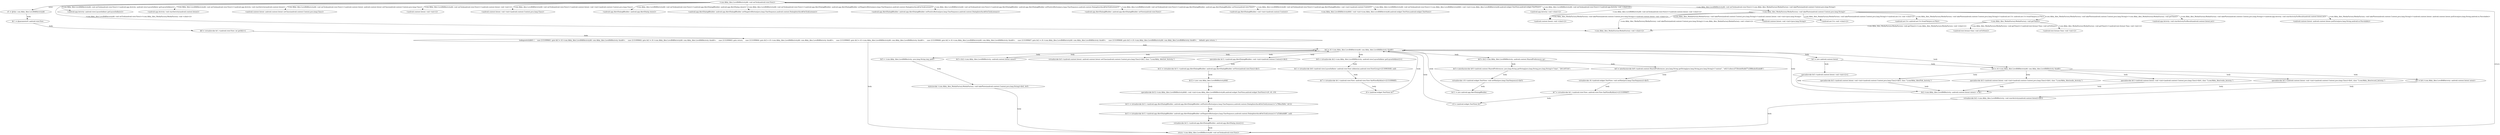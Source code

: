 digraph "<com.Abby_Alex.LoveBARActivity$4: void onClick(android.view.View)> -" {
    "<com.Abby_Alex.LoveBARActivity$4: void onClick(android.view.View)>";
    "<android.content.Intent: void <clinit>()>";
    "<com.Abby_Alex.LoveBARActivity$4: void onClick(android.view.View)>"->"<android.content.Intent: void <clinit>()>" [label="<com.Abby_Alex.LoveBARActivity$4: void onClick(android.view.View)>/<android.content.Intent: void <clinit>()>",];
    "r0 := @this: com.Abby_Alex.LoveBARActivity$4";
    "<com.Abby_Alex.LoveBARActivity$4: void onClick(android.view.View)>"->"r0 := @this: com.Abby_Alex.LoveBARActivity$4" [label="enter",];
    "$r1 := @parameter0: android.view.View";
    "r0 := @this: com.Abby_Alex.LoveBARActivity$4"->"$r1 := @parameter0: android.view.View" [label="body",];
    "$i0 = virtualinvoke $r1.<android.view.View: int getId()>()";
    "$r1 := @parameter0: android.view.View"->"$i0 = virtualinvoke $r1.<android.view.View: int getId()>()" [label="body",];
    "lookupswitch($i0) {     case 2131099661: goto $r2 = r0.<com.Abby_Alex.LoveBARActivity$4: com.Abby_Alex.LoveBARActivity this$0>;     case 2131099662: goto $r2 = r0.<com.Abby_Alex.LoveBARActivity$4: com.Abby_Alex.LoveBARActivity this$0>;     case 2131099663: goto return;     case 2131099664: goto $r2 = r0.<com.Abby_Alex.LoveBARActivity$4: com.Abby_Alex.LoveBARActivity this$0>;     case 2131099665: goto $r2 = r0.<com.Abby_Alex.LoveBARActivity$4: com.Abby_Alex.LoveBARActivity this$0>;     case 2131099666: goto $r2 = r0.<com.Abby_Alex.LoveBARActivity$4: com.Abby_Alex.LoveBARActivity this$0>;     case 2131099667: goto $r2 = r0.<com.Abby_Alex.LoveBARActivity$4: com.Abby_Alex.LoveBARActivity this$0>;     case 2131099668: goto $r2 = r0.<com.Abby_Alex.LoveBARActivity$4: com.Abby_Alex.LoveBARActivity this$0>;     default: goto return; }";
    "$i0 = virtualinvoke $r1.<android.view.View: int getId()>()"->"lookupswitch($i0) {     case 2131099661: goto $r2 = r0.<com.Abby_Alex.LoveBARActivity$4: com.Abby_Alex.LoveBARActivity this$0>;     case 2131099662: goto $r2 = r0.<com.Abby_Alex.LoveBARActivity$4: com.Abby_Alex.LoveBARActivity this$0>;     case 2131099663: goto return;     case 2131099664: goto $r2 = r0.<com.Abby_Alex.LoveBARActivity$4: com.Abby_Alex.LoveBARActivity this$0>;     case 2131099665: goto $r2 = r0.<com.Abby_Alex.LoveBARActivity$4: com.Abby_Alex.LoveBARActivity this$0>;     case 2131099666: goto $r2 = r0.<com.Abby_Alex.LoveBARActivity$4: com.Abby_Alex.LoveBARActivity this$0>;     case 2131099667: goto $r2 = r0.<com.Abby_Alex.LoveBARActivity$4: com.Abby_Alex.LoveBARActivity this$0>;     case 2131099668: goto $r2 = r0.<com.Abby_Alex.LoveBARActivity$4: com.Abby_Alex.LoveBARActivity this$0>;     default: goto return; }" [label="body",];
    "$r2 = r0.<com.Abby_Alex.LoveBARActivity$4: com.Abby_Alex.LoveBARActivity this$0>";
    "lookupswitch($i0) {     case 2131099661: goto $r2 = r0.<com.Abby_Alex.LoveBARActivity$4: com.Abby_Alex.LoveBARActivity this$0>;     case 2131099662: goto $r2 = r0.<com.Abby_Alex.LoveBARActivity$4: com.Abby_Alex.LoveBARActivity this$0>;     case 2131099663: goto return;     case 2131099664: goto $r2 = r0.<com.Abby_Alex.LoveBARActivity$4: com.Abby_Alex.LoveBARActivity this$0>;     case 2131099665: goto $r2 = r0.<com.Abby_Alex.LoveBARActivity$4: com.Abby_Alex.LoveBARActivity this$0>;     case 2131099666: goto $r2 = r0.<com.Abby_Alex.LoveBARActivity$4: com.Abby_Alex.LoveBARActivity this$0>;     case 2131099667: goto $r2 = r0.<com.Abby_Alex.LoveBARActivity$4: com.Abby_Alex.LoveBARActivity this$0>;     case 2131099668: goto $r2 = r0.<com.Abby_Alex.LoveBARActivity$4: com.Abby_Alex.LoveBARActivity this$0>;     default: goto return; }"->"$r2 = r0.<com.Abby_Alex.LoveBARActivity$4: com.Abby_Alex.LoveBARActivity this$0>" [label="body",];
    "$r3 = new android.content.Intent";
    "$r2 = r0.<com.Abby_Alex.LoveBARActivity$4: com.Abby_Alex.LoveBARActivity this$0>"->"$r3 = new android.content.Intent" [label="body",];
    "$r4 = r0.<com.Abby_Alex.LoveBARActivity$4: com.Abby_Alex.LoveBARActivity this$0>";
    "$r3 = new android.content.Intent"->"$r4 = r0.<com.Abby_Alex.LoveBARActivity$4: com.Abby_Alex.LoveBARActivity this$0>" [label="body",];
    "specialinvoke $r3.<android.content.Intent: void <init>(android.content.Context,java.lang.Class)>($r4, class \"Lcom/Abby_Alex/Edit_Activity;\")";
    "$r4 = r0.<com.Abby_Alex.LoveBARActivity$4: com.Abby_Alex.LoveBARActivity this$0>"->"specialinvoke $r3.<android.content.Intent: void <init>(android.content.Context,java.lang.Class)>($r4, class \"Lcom/Abby_Alex/Edit_Activity;\")" [label="body",];
    "$r2.<com.Abby_Alex.LoveBARActivity: android.content.Intent intent> = $r3";
    "specialinvoke $r3.<android.content.Intent: void <init>(android.content.Context,java.lang.Class)>($r4, class \"Lcom/Abby_Alex/Edit_Activity;\")"->"$r2.<com.Abby_Alex.LoveBARActivity: android.content.Intent intent> = $r3" [label="body",];
    "$r2.<com.Abby_Alex.LoveBARActivity: android.content.Intent intent> = $r3"->"$r2 = r0.<com.Abby_Alex.LoveBARActivity$4: com.Abby_Alex.LoveBARActivity this$0>" [label="body",];
    "$r2 = r0.<com.Abby_Alex.LoveBARActivity$4: com.Abby_Alex.LoveBARActivity this$0>"->"$r4 = r0.<com.Abby_Alex.LoveBARActivity$4: com.Abby_Alex.LoveBARActivity this$0>" [label="body",];
    "$r3 = $r4.<com.Abby_Alex.LoveBARActivity: android.content.Intent intent>";
    "$r4 = r0.<com.Abby_Alex.LoveBARActivity$4: com.Abby_Alex.LoveBARActivity this$0>"->"$r3 = $r4.<com.Abby_Alex.LoveBARActivity: android.content.Intent intent>" [label="body",];
    "virtualinvoke $r2.<com.Abby_Alex.LoveBARActivity: void startActivity(android.content.Intent)>($r3)";
    "$r3 = $r4.<com.Abby_Alex.LoveBARActivity: android.content.Intent intent>"->"virtualinvoke $r2.<com.Abby_Alex.LoveBARActivity: void startActivity(android.content.Intent)>($r3)" [label="body",];
    "return <com.Abby_Alex.LoveBARActivity$4: void onClick(android.view.View)>";
    "virtualinvoke $r2.<com.Abby_Alex.LoveBARActivity: void startActivity(android.content.Intent)>($r3)"->"return <com.Abby_Alex.LoveBARActivity$4: void onClick(android.view.View)>" [label="body",];
    "return <com.Abby_Alex.LoveBARActivity$4: void onClick(android.view.View)>"->"<com.Abby_Alex.LoveBARActivity$4: void onClick(android.view.View)>" [label="return",];
    "$r5 = <com.Abby_Alex.LoveBARActivity: java.lang.String img_path>";
    "$r2 = r0.<com.Abby_Alex.LoveBARActivity$4: com.Abby_Alex.LoveBARActivity this$0>"->"$r5 = <com.Abby_Alex.LoveBARActivity: java.lang.String img_path>" [label="body",];
    "staticinvoke <com.Abby_Alex_MediaFactory.MediaFactory: void takePhoto(android.content.Context,java.lang.String)>($r2, $r5)";
    "$r5 = <com.Abby_Alex.LoveBARActivity: java.lang.String img_path>"->"staticinvoke <com.Abby_Alex_MediaFactory.MediaFactory: void takePhoto(android.content.Context,java.lang.String)>($r2, $r5)" [label="body",];
    "staticinvoke <com.Abby_Alex_MediaFactory.MediaFactory: void takePhoto(android.content.Context,java.lang.String)>($r2, $r5)"->"return <com.Abby_Alex.LoveBARActivity$4: void onClick(android.view.View)>" [label="body",];
    "lookupswitch($i0) {     case 2131099661: goto $r2 = r0.<com.Abby_Alex.LoveBARActivity$4: com.Abby_Alex.LoveBARActivity this$0>;     case 2131099662: goto $r2 = r0.<com.Abby_Alex.LoveBARActivity$4: com.Abby_Alex.LoveBARActivity this$0>;     case 2131099663: goto return;     case 2131099664: goto $r2 = r0.<com.Abby_Alex.LoveBARActivity$4: com.Abby_Alex.LoveBARActivity this$0>;     case 2131099665: goto $r2 = r0.<com.Abby_Alex.LoveBARActivity$4: com.Abby_Alex.LoveBARActivity this$0>;     case 2131099666: goto $r2 = r0.<com.Abby_Alex.LoveBARActivity$4: com.Abby_Alex.LoveBARActivity this$0>;     case 2131099667: goto $r2 = r0.<com.Abby_Alex.LoveBARActivity$4: com.Abby_Alex.LoveBARActivity this$0>;     case 2131099668: goto $r2 = r0.<com.Abby_Alex.LoveBARActivity$4: com.Abby_Alex.LoveBARActivity this$0>;     default: goto return; }"->"return <com.Abby_Alex.LoveBARActivity$4: void onClick(android.view.View)>" [label="body",];
    "specialinvoke $r3.<android.content.Intent: void <init>(android.content.Context,java.lang.Class)>($r4, class \"Lcom/Abby_Alex/audio_Activity;\")";
    "$r4 = r0.<com.Abby_Alex.LoveBARActivity$4: com.Abby_Alex.LoveBARActivity this$0>"->"specialinvoke $r3.<android.content.Intent: void <init>(android.content.Context,java.lang.Class)>($r4, class \"Lcom/Abby_Alex/audio_Activity;\")" [label="body",];
    "specialinvoke $r3.<android.content.Intent: void <init>(android.content.Context,java.lang.Class)>($r4, class \"Lcom/Abby_Alex/audio_Activity;\")"->"$r2.<com.Abby_Alex.LoveBARActivity: android.content.Intent intent> = $r3" [label="body",];
    "specialinvoke $r3.<android.content.Intent: void <init>(android.content.Context,java.lang.Class)>($r4, class \"Lcom/Abby_Alex/vedio_Activity;\")";
    "$r4 = r0.<com.Abby_Alex.LoveBARActivity$4: com.Abby_Alex.LoveBARActivity this$0>"->"specialinvoke $r3.<android.content.Intent: void <init>(android.content.Context,java.lang.Class)>($r4, class \"Lcom/Abby_Alex/vedio_Activity;\")" [label="body",];
    "specialinvoke $r3.<android.content.Intent: void <init>(android.content.Context,java.lang.Class)>($r4, class \"Lcom/Abby_Alex/vedio_Activity;\")"->"$r2.<com.Abby_Alex.LoveBARActivity: android.content.Intent intent> = $r3" [label="body",];
    "specialinvoke $r3.<android.content.Intent: void <init>(android.content.Context,java.lang.Class)>($r4, class \"Lcom/Abby_Alex/record_Activity;\")";
    "$r4 = r0.<com.Abby_Alex.LoveBARActivity$4: com.Abby_Alex.LoveBARActivity this$0>"->"specialinvoke $r3.<android.content.Intent: void <init>(android.content.Context,java.lang.Class)>($r4, class \"Lcom/Abby_Alex/record_Activity;\")" [label="body",];
    "specialinvoke $r3.<android.content.Intent: void <init>(android.content.Context,java.lang.Class)>($r4, class \"Lcom/Abby_Alex/record_Activity;\")"->"$r2.<com.Abby_Alex.LoveBARActivity: android.content.Intent intent> = $r3" [label="body",];
    "specialinvoke $r3.<android.content.Intent: void <init>()>()";
    "$r3 = new android.content.Intent"->"specialinvoke $r3.<android.content.Intent: void <init>()>()" [label="body",];
    "specialinvoke $r3.<android.content.Intent: void <init>()>()"->"$r2.<com.Abby_Alex.LoveBARActivity: android.content.Intent intent> = $r3" [label="body",];
    "$r3 = $r2.<com.Abby_Alex.LoveBARActivity: android.content.Intent intent>";
    "$r2 = r0.<com.Abby_Alex.LoveBARActivity$4: com.Abby_Alex.LoveBARActivity this$0>"->"$r3 = $r2.<com.Abby_Alex.LoveBARActivity: android.content.Intent intent>" [label="body",];
    "$r3 = $r2.<com.Abby_Alex.LoveBARActivity: android.content.Intent intent>"->"$r2 = r0.<com.Abby_Alex.LoveBARActivity$4: com.Abby_Alex.LoveBARActivity this$0>" [label="body",];
    "virtualinvoke $r3.<android.content.Intent: android.content.Intent setClass(android.content.Context,java.lang.Class)>($r2, class \"Lcom/Abby_Alex/set_Activity;\")";
    "$r2 = r0.<com.Abby_Alex.LoveBARActivity$4: com.Abby_Alex.LoveBARActivity this$0>"->"virtualinvoke $r3.<android.content.Intent: android.content.Intent setClass(android.content.Context,java.lang.Class)>($r2, class \"Lcom/Abby_Alex/set_Activity;\")" [label="body",];
    "virtualinvoke $r3.<android.content.Intent: android.content.Intent setClass(android.content.Context,java.lang.Class)>($r2, class \"Lcom/Abby_Alex/set_Activity;\")"->"$r2 = r0.<com.Abby_Alex.LoveBARActivity$4: com.Abby_Alex.LoveBARActivity this$0>" [label="body",];
    "$r6 = virtualinvoke $r2.<com.Abby_Alex.LoveBARActivity: android.view.LayoutInflater getLayoutInflater()>()";
    "$r2 = r0.<com.Abby_Alex.LoveBARActivity$4: com.Abby_Alex.LoveBARActivity this$0>"->"$r6 = virtualinvoke $r2.<com.Abby_Alex.LoveBARActivity: android.view.LayoutInflater getLayoutInflater()>()" [label="body",];
    "$r1 = virtualinvoke $r6.<android.view.LayoutInflater: android.view.View inflate(int,android.view.ViewGroup)>(2130903049, null)";
    "$r6 = virtualinvoke $r2.<com.Abby_Alex.LoveBARActivity: android.view.LayoutInflater getLayoutInflater()>()"->"$r1 = virtualinvoke $r6.<android.view.LayoutInflater: android.view.View inflate(int,android.view.ViewGroup)>(2130903049, null)" [label="body",];
    "$r7 = virtualinvoke $r1.<android.view.View: android.view.View findViewById(int)>(2131099685)";
    "$r1 = virtualinvoke $r6.<android.view.LayoutInflater: android.view.View inflate(int,android.view.ViewGroup)>(2130903049, null)"->"$r7 = virtualinvoke $r1.<android.view.View: android.view.View findViewById(int)>(2131099685)" [label="body",];
    "r8 = (android.widget.TextView) $r7";
    "$r7 = virtualinvoke $r1.<android.view.View: android.view.View findViewById(int)>(2131099685)"->"r8 = (android.widget.TextView) $r7" [label="body",];
    "r8 = (android.widget.TextView) $r7"->"$r2 = r0.<com.Abby_Alex.LoveBARActivity$4: com.Abby_Alex.LoveBARActivity this$0>" [label="body",];
    "$r9 = $r2.<com.Abby_Alex.LoveBARActivity: android.content.SharedPreferences sp>";
    "$r2 = r0.<com.Abby_Alex.LoveBARActivity$4: com.Abby_Alex.LoveBARActivity this$0>"->"$r9 = $r2.<com.Abby_Alex.LoveBARActivity: android.content.SharedPreferences sp>" [label="body",];
    "$r5 = interfaceinvoke $r9.<android.content.SharedPreferences: java.lang.String getString(java.lang.String,java.lang.String)>(\"content\", \"\u6211\u4eec\u5728\u4e00\u8d77\u5f88\u4e45\u4e86\")";
    "$r9 = $r2.<com.Abby_Alex.LoveBARActivity: android.content.SharedPreferences sp>"->"$r5 = interfaceinvoke $r9.<android.content.SharedPreferences: java.lang.String getString(java.lang.String,java.lang.String)>(\"content\", \"\u6211\u4eec\u5728\u4e00\u8d77\u5f88\u4e45\u4e86\")" [label="body",];
    "virtualinvoke r8.<android.widget.TextView: void setHint(java.lang.CharSequence)>($r5)";
    "$r5 = interfaceinvoke $r9.<android.content.SharedPreferences: java.lang.String getString(java.lang.String,java.lang.String)>(\"content\", \"\u6211\u4eec\u5728\u4e00\u8d77\u5f88\u4e45\u4e86\")"->"virtualinvoke r8.<android.widget.TextView: void setHint(java.lang.CharSequence)>($r5)" [label="body",];
    "$r7 = virtualinvoke $r1.<android.view.View: android.view.View findViewById(int)>(2131099687)";
    "virtualinvoke r8.<android.widget.TextView: void setHint(java.lang.CharSequence)>($r5)"->"$r7 = virtualinvoke $r1.<android.view.View: android.view.View findViewById(int)>(2131099687)" [label="body",];
    "r10 = (android.widget.TextView) $r7";
    "$r7 = virtualinvoke $r1.<android.view.View: android.view.View findViewById(int)>(2131099687)"->"r10 = (android.widget.TextView) $r7" [label="body",];
    "r10 = (android.widget.TextView) $r7"->"$r2 = r0.<com.Abby_Alex.LoveBARActivity$4: com.Abby_Alex.LoveBARActivity this$0>" [label="body",];
    "$r5 = interfaceinvoke $r9.<android.content.SharedPreferences: java.lang.String getString(java.lang.String,java.lang.String)>(\"time\", \"2011/07/16\")";
    "$r9 = $r2.<com.Abby_Alex.LoveBARActivity: android.content.SharedPreferences sp>"->"$r5 = interfaceinvoke $r9.<android.content.SharedPreferences: java.lang.String getString(java.lang.String,java.lang.String)>(\"time\", \"2011/07/16\")" [label="body",];
    "virtualinvoke r10.<android.widget.TextView: void setHint(java.lang.CharSequence)>($r5)";
    "$r5 = interfaceinvoke $r9.<android.content.SharedPreferences: java.lang.String getString(java.lang.String,java.lang.String)>(\"time\", \"2011/07/16\")"->"virtualinvoke r10.<android.widget.TextView: void setHint(java.lang.CharSequence)>($r5)" [label="body",];
    "$r11 = new android.app.AlertDialog$Builder";
    "virtualinvoke r10.<android.widget.TextView: void setHint(java.lang.CharSequence)>($r5)"->"$r11 = new android.app.AlertDialog$Builder" [label="body",];
    "$r11 = new android.app.AlertDialog$Builder"->"$r2 = r0.<com.Abby_Alex.LoveBARActivity$4: com.Abby_Alex.LoveBARActivity this$0>" [label="body",];
    "specialinvoke $r11.<android.app.AlertDialog$Builder: void <init>(android.content.Context)>($r2)";
    "$r2 = r0.<com.Abby_Alex.LoveBARActivity$4: com.Abby_Alex.LoveBARActivity this$0>"->"specialinvoke $r11.<android.app.AlertDialog$Builder: void <init>(android.content.Context)>($r2)" [label="body",];
    "$r11 = virtualinvoke $r11.<android.app.AlertDialog$Builder: android.app.AlertDialog$Builder setView(android.view.View)>($r1)";
    "specialinvoke $r11.<android.app.AlertDialog$Builder: void <init>(android.content.Context)>($r2)"->"$r11 = virtualinvoke $r11.<android.app.AlertDialog$Builder: android.app.AlertDialog$Builder setView(android.view.View)>($r1)" [label="body",];
    "$r12 = new com.Abby_Alex.LoveBARActivity$4$1";
    "$r11 = virtualinvoke $r11.<android.app.AlertDialog$Builder: android.app.AlertDialog$Builder setView(android.view.View)>($r1)"->"$r12 = new com.Abby_Alex.LoveBARActivity$4$1" [label="body",];
    "specialinvoke $r12.<com.Abby_Alex.LoveBARActivity$4$1: void <init>(com.Abby_Alex.LoveBARActivity$4,android.widget.TextView,android.widget.TextView)>(r0, r8, r10)";
    "$r12 = new com.Abby_Alex.LoveBARActivity$4$1"->"specialinvoke $r12.<com.Abby_Alex.LoveBARActivity$4$1: void <init>(com.Abby_Alex.LoveBARActivity$4,android.widget.TextView,android.widget.TextView)>(r0, r8, r10)" [label="body",];
    "$r11 = virtualinvoke $r11.<android.app.AlertDialog$Builder: android.app.AlertDialog$Builder setPositiveButton(java.lang.CharSequence,android.content.DialogInterface$OnClickListener)>(\"\u786e\u5b9a\", $r12)";
    "specialinvoke $r12.<com.Abby_Alex.LoveBARActivity$4$1: void <init>(com.Abby_Alex.LoveBARActivity$4,android.widget.TextView,android.widget.TextView)>(r0, r8, r10)"->"$r11 = virtualinvoke $r11.<android.app.AlertDialog$Builder: android.app.AlertDialog$Builder setPositiveButton(java.lang.CharSequence,android.content.DialogInterface$OnClickListener)>(\"\u786e\u5b9a\", $r12)" [label="body",];
    "$r11 = virtualinvoke $r11.<android.app.AlertDialog$Builder: android.app.AlertDialog$Builder setNegativeButton(java.lang.CharSequence,android.content.DialogInterface$OnClickListener)>(\"\u53d6\u6d88\", null)";
    "$r11 = virtualinvoke $r11.<android.app.AlertDialog$Builder: android.app.AlertDialog$Builder setPositiveButton(java.lang.CharSequence,android.content.DialogInterface$OnClickListener)>(\"\u786e\u5b9a\", $r12)"->"$r11 = virtualinvoke $r11.<android.app.AlertDialog$Builder: android.app.AlertDialog$Builder setNegativeButton(java.lang.CharSequence,android.content.DialogInterface$OnClickListener)>(\"\u53d6\u6d88\", null)" [label="body",];
    "virtualinvoke $r11.<android.app.AlertDialog$Builder: android.app.AlertDialog show()>()";
    "$r11 = virtualinvoke $r11.<android.app.AlertDialog$Builder: android.app.AlertDialog$Builder setNegativeButton(java.lang.CharSequence,android.content.DialogInterface$OnClickListener)>(\"\u53d6\u6d88\", null)"->"virtualinvoke $r11.<android.app.AlertDialog$Builder: android.app.AlertDialog show()>()" [label="body",];
    "virtualinvoke $r11.<android.app.AlertDialog$Builder: android.app.AlertDialog show()>()"->"return <com.Abby_Alex.LoveBARActivity$4: void onClick(android.view.View)>" [label="body",];
    "<android.app.Activity: android.view.LayoutInflater getLayoutInflater()>";
    "<com.Abby_Alex.LoveBARActivity$4: void onClick(android.view.View)>"->"<android.app.Activity: android.view.LayoutInflater getLayoutInflater()>" [label="<com.Abby_Alex.LoveBARActivity$4: void onClick(android.view.View)>/<android.app.Activity: android.view.LayoutInflater getLayoutInflater()>",];
    "<android.app.Activity: void startActivity(android.content.Intent)>";
    "<com.Abby_Alex.LoveBARActivity$4: void onClick(android.view.View)>"->"<android.app.Activity: void startActivity(android.content.Intent)>" [label="<com.Abby_Alex.LoveBARActivity$4: void onClick(android.view.View)>/<android.app.Activity: void startActivity(android.content.Intent)>",];
    "<android.content.Intent: android.content.Intent setClass(android.content.Context,java.lang.Class)>";
    "<com.Abby_Alex.LoveBARActivity$4: void onClick(android.view.View)>"->"<android.content.Intent: android.content.Intent setClass(android.content.Context,java.lang.Class)>" [label="<com.Abby_Alex.LoveBARActivity$4: void onClick(android.view.View)>/<android.content.Intent: android.content.Intent setClass(android.content.Context,java.lang.Class)>",];
    "<android.content.Intent: void <init>()>";
    "<com.Abby_Alex.LoveBARActivity$4: void onClick(android.view.View)>"->"<android.content.Intent: void <init>()>" [label="<com.Abby_Alex.LoveBARActivity$4: void onClick(android.view.View)>/<android.content.Intent: void <init>()>",];
    "<android.content.Intent: void <init>(android.content.Context,java.lang.Class)>";
    "<com.Abby_Alex.LoveBARActivity$4: void onClick(android.view.View)>"->"<android.content.Intent: void <init>(android.content.Context,java.lang.Class)>" [label="<com.Abby_Alex.LoveBARActivity$4: void onClick(android.view.View)>/<android.content.Intent: void <init>(android.content.Context,java.lang.Class)>",];
    "<android.app.AlertDialog$Builder: android.app.AlertDialog show()>";
    "<com.Abby_Alex.LoveBARActivity$4: void onClick(android.view.View)>"->"<android.app.AlertDialog$Builder: android.app.AlertDialog show()>" [label="<com.Abby_Alex.LoveBARActivity$4: void onClick(android.view.View)>/<android.app.AlertDialog$Builder: android.app.AlertDialog show()>",];
    "<android.app.AlertDialog$Builder: android.app.AlertDialog$Builder setNegativeButton(java.lang.CharSequence,android.content.DialogInterface$OnClickListener)>";
    "<com.Abby_Alex.LoveBARActivity$4: void onClick(android.view.View)>"->"<android.app.AlertDialog$Builder: android.app.AlertDialog$Builder setNegativeButton(java.lang.CharSequence,android.content.DialogInterface$OnClickListener)>" [label="<com.Abby_Alex.LoveBARActivity$4: void onClick(android.view.View)>/<android.app.AlertDialog$Builder: android.app.AlertDialog$Builder setNegativeButton(java.lang.CharSequence,android.content.DialogInterface$OnClickListener)>",];
    "<android.app.AlertDialog$Builder: android.app.AlertDialog$Builder setPositiveButton(java.lang.CharSequence,android.content.DialogInterface$OnClickListener)>";
    "<com.Abby_Alex.LoveBARActivity$4: void onClick(android.view.View)>"->"<android.app.AlertDialog$Builder: android.app.AlertDialog$Builder setPositiveButton(java.lang.CharSequence,android.content.DialogInterface$OnClickListener)>" [label="<com.Abby_Alex.LoveBARActivity$4: void onClick(android.view.View)>/<android.app.AlertDialog$Builder: android.app.AlertDialog$Builder setPositiveButton(java.lang.CharSequence,android.content.DialogInterface$OnClickListener)>",];
    "<android.app.AlertDialog$Builder: android.app.AlertDialog$Builder setView(android.view.View)>";
    "<com.Abby_Alex.LoveBARActivity$4: void onClick(android.view.View)>"->"<android.app.AlertDialog$Builder: android.app.AlertDialog$Builder setView(android.view.View)>" [label="<com.Abby_Alex.LoveBARActivity$4: void onClick(android.view.View)>/<android.app.AlertDialog$Builder: android.app.AlertDialog$Builder setView(android.view.View)>",];
    "<android.app.AlertDialog$Builder: void <init>(android.content.Context)>";
    "<com.Abby_Alex.LoveBARActivity$4: void onClick(android.view.View)>"->"<android.app.AlertDialog$Builder: void <init>(android.content.Context)>" [label="<com.Abby_Alex.LoveBARActivity$4: void onClick(android.view.View)>/<android.app.AlertDialog$Builder: void <init>(android.content.Context)>",];
    "<com.Abby_Alex.LoveBARActivity$4$1: void <init>(com.Abby_Alex.LoveBARActivity$4,android.widget.TextView,android.widget.TextView)>";
    "<com.Abby_Alex.LoveBARActivity$4: void onClick(android.view.View)>"->"<com.Abby_Alex.LoveBARActivity$4$1: void <init>(com.Abby_Alex.LoveBARActivity$4,android.widget.TextView,android.widget.TextView)>" [label="<com.Abby_Alex.LoveBARActivity$4: void onClick(android.view.View)>/<com.Abby_Alex.LoveBARActivity$4$1: void <init>(com.Abby_Alex.LoveBARActivity$4,android.widget.TextView,android.widget.TextView)>",];
    "<android.app.Activity: void <clinit>()>";
    "<com.Abby_Alex.LoveBARActivity$4: void onClick(android.view.View)>"->"<android.app.Activity: void <clinit>()>" [label="<com.Abby_Alex.LoveBARActivity$4: void onClick(android.view.View)>/<android.app.Activity: void <clinit>()>",];
    "<com.Abby_Alex_MediaFactory.MediaFactory: void <clinit>()>";
    "<com.Abby_Alex.LoveBARActivity$4: void onClick(android.view.View)>"->"<com.Abby_Alex_MediaFactory.MediaFactory: void <clinit>()>" [label="<com.Abby_Alex.LoveBARActivity$4: void onClick(android.view.View)>/<com.Abby_Alex_MediaFactory.MediaFactory: void <clinit>()>",];
    "<com.Abby_Alex_MediaFactory.MediaFactory: void takePhoto(android.content.Context,java.lang.String)>";
    "<com.Abby_Alex.LoveBARActivity$4: void onClick(android.view.View)>"->"<com.Abby_Alex_MediaFactory.MediaFactory: void takePhoto(android.content.Context,java.lang.String)>" [label="<com.Abby_Alex.LoveBARActivity$4: void onClick(android.view.View)>/<com.Abby_Alex_MediaFactory.MediaFactory: void takePhoto(android.content.Context,java.lang.String)>",];
    "<com.Abby_Alex_MediaFactory.MediaFactory: void takePhoto(android.content.Context,java.lang.String)>"->"<com.Abby_Alex_MediaFactory.MediaFactory: void <clinit>()>" [label="<com.Abby_Alex_MediaFactory.MediaFactory: void takePhoto(android.content.Context,java.lang.String)>/<com.Abby_Alex_MediaFactory.MediaFactory: void <clinit>()>",];
    "<android.app.Activity: void startActivityForResult(android.content.Intent,int)>";
    "<com.Abby_Alex_MediaFactory.MediaFactory: void takePhoto(android.content.Context,java.lang.String)>"->"<android.app.Activity: void startActivityForResult(android.content.Intent,int)>" [label="<com.Abby_Alex_MediaFactory.MediaFactory: void takePhoto(android.content.Context,java.lang.String)>/<android.app.Activity: void startActivityForResult(android.content.Intent,int)>",];
    "<android.content.Intent: android.content.Intent putExtra(java.lang.String,android.os.Parcelable)>";
    "<com.Abby_Alex_MediaFactory.MediaFactory: void takePhoto(android.content.Context,java.lang.String)>"->"<android.content.Intent: android.content.Intent putExtra(java.lang.String,android.os.Parcelable)>" [label="<com.Abby_Alex_MediaFactory.MediaFactory: void takePhoto(android.content.Context,java.lang.String)>/<android.content.Intent: android.content.Intent putExtra(java.lang.String,android.os.Parcelable)>",];
    "<android.content.Intent: void <init>(java.lang.String)>";
    "<com.Abby_Alex_MediaFactory.MediaFactory: void takePhoto(android.content.Context,java.lang.String)>"->"<android.content.Intent: void <init>(java.lang.String)>" [label="<com.Abby_Alex_MediaFactory.MediaFactory: void takePhoto(android.content.Context,java.lang.String)>/<android.content.Intent: void <init>(java.lang.String)>",];
    "<com.Abby_Alex_MediaFactory.MediaFactory: void takePhoto(android.content.Context,java.lang.String)>"->"<android.content.Intent: void <clinit>()>" [label="<com.Abby_Alex_MediaFactory.MediaFactory: void takePhoto(android.content.Context,java.lang.String)>/<android.content.Intent: void <clinit>()>",];
    "<android.net.Uri: void <clinit>()>";
    "<com.Abby_Alex_MediaFactory.MediaFactory: void takePhoto(android.content.Context,java.lang.String)>"->"<android.net.Uri: void <clinit>()>" [label="<com.Abby_Alex_MediaFactory.MediaFactory: void takePhoto(android.content.Context,java.lang.String)>/<android.net.Uri: void <clinit>()>",];
    "<com.Abby_Alex_MediaFactory.MediaFactory: void getTime()>";
    "<com.Abby_Alex_MediaFactory.MediaFactory: void takePhoto(android.content.Context,java.lang.String)>"->"<com.Abby_Alex_MediaFactory.MediaFactory: void getTime()>" [label="<com.Abby_Alex_MediaFactory.MediaFactory: void takePhoto(android.content.Context,java.lang.String)>/<com.Abby_Alex_MediaFactory.MediaFactory: void getTime()>",];
    "<android.text.format.Time: void setToNow()>";
    "<com.Abby_Alex_MediaFactory.MediaFactory: void getTime()>"->"<android.text.format.Time: void setToNow()>" [label="<com.Abby_Alex_MediaFactory.MediaFactory: void getTime()>/<android.text.format.Time: void setToNow()>",];
    "<android.text.format.Time: void <init>()>";
    "<com.Abby_Alex_MediaFactory.MediaFactory: void getTime()>"->"<android.text.format.Time: void <init>()>" [label="<com.Abby_Alex_MediaFactory.MediaFactory: void getTime()>/<android.text.format.Time: void <init>()>",];
    "<com.Abby_Alex_MediaFactory.MediaFactory: void getTime()>"->"<com.Abby_Alex_MediaFactory.MediaFactory: void <clinit>()>" [label="<com.Abby_Alex_MediaFactory.MediaFactory: void getTime()>/<com.Abby_Alex_MediaFactory.MediaFactory: void <clinit>()>",];
    "<android.net.Uri: android.net.Uri fromFile(java.io.File)>";
    "<com.Abby_Alex_MediaFactory.MediaFactory: void takePhoto(android.content.Context,java.lang.String)>"->"<android.net.Uri: android.net.Uri fromFile(java.io.File)>" [label="<com.Abby_Alex_MediaFactory.MediaFactory: void takePhoto(android.content.Context,java.lang.String)>/<android.net.Uri: android.net.Uri fromFile(java.io.File)>",];
}

